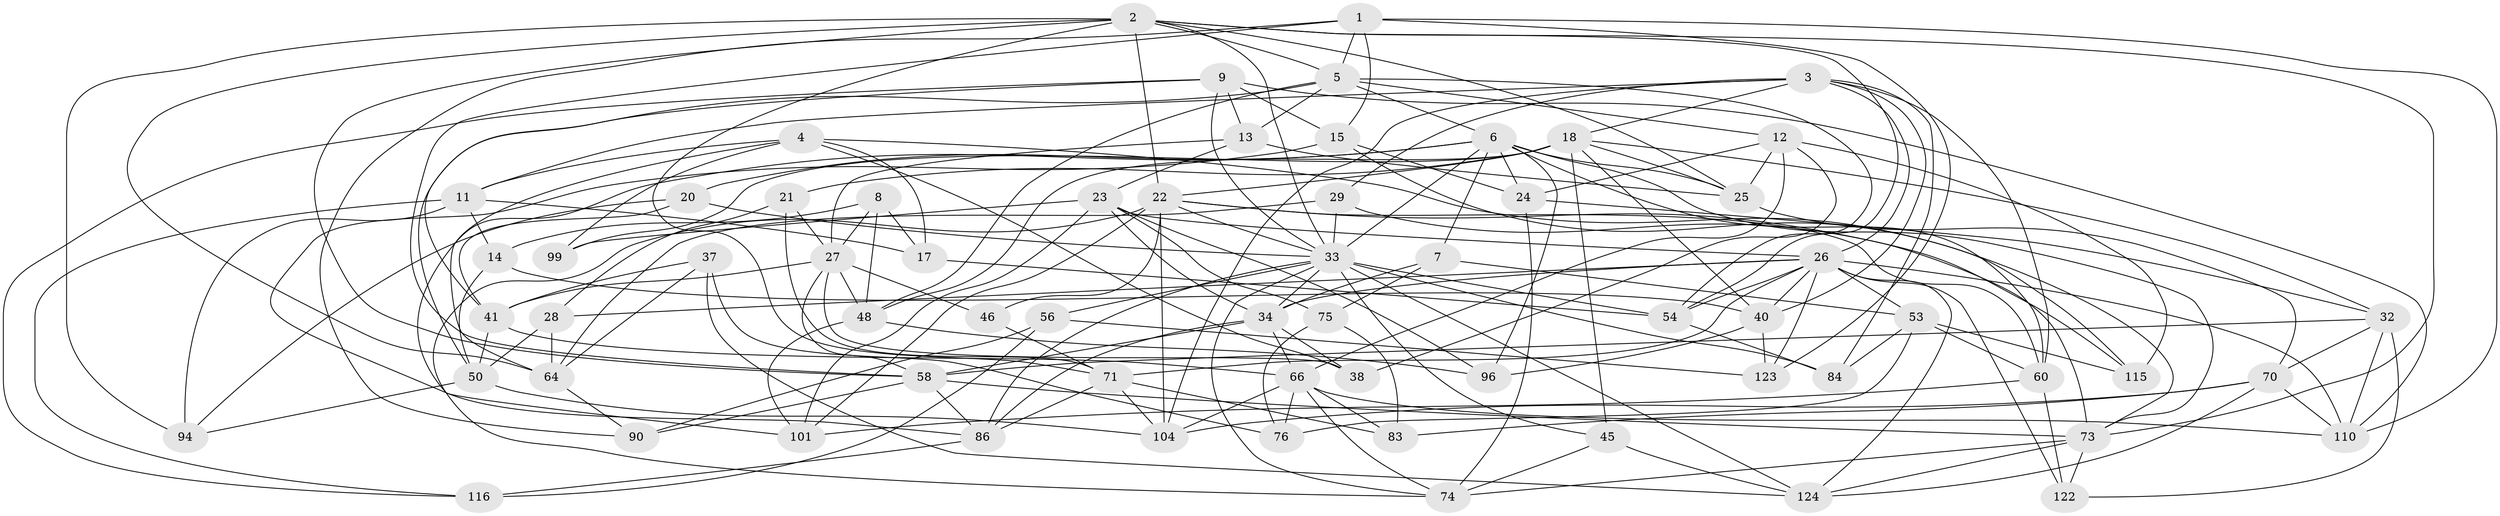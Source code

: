 // original degree distribution, {4: 1.0}
// Generated by graph-tools (version 1.1) at 2025/20/03/04/25 18:20:35]
// undirected, 65 vertices, 189 edges
graph export_dot {
graph [start="1"]
  node [color=gray90,style=filled];
  1 [super="+16"];
  2 [super="+114+82+106+55"];
  3 [super="+100+30"];
  4 [super="+118"];
  5 [super="+119+39+10"];
  6 [super="+68+19"];
  7;
  8;
  9 [super="+57"];
  11 [super="+65"];
  12 [super="+95"];
  13 [super="+47"];
  14;
  15 [super="+31"];
  17;
  18 [super="+51"];
  20;
  21;
  22 [super="+98+69"];
  23 [super="+102+91"];
  24 [super="+49"];
  25 [super="+61"];
  26 [super="+35+36+77"];
  27 [super="+44+79"];
  28;
  29;
  32 [super="+107"];
  33 [super="+43+42+78"];
  34 [super="+108+85"];
  37;
  38;
  40 [super="+80"];
  41 [super="+121"];
  45;
  46;
  48 [super="+126"];
  50 [super="+111"];
  53 [super="+63"];
  54 [super="+59"];
  56;
  58 [super="+92+109"];
  60 [super="+93"];
  64 [super="+81"];
  66 [super="+87+97"];
  70 [super="+72"];
  71 [super="+89+113"];
  73 [super="+103+120"];
  74 [super="+105"];
  75;
  76;
  83;
  84;
  86 [super="+88"];
  90;
  94;
  96;
  99;
  101 [super="+127"];
  104 [super="+125"];
  110 [super="+131"];
  115;
  116;
  122;
  123;
  124 [super="+130"];
  1 -- 123;
  1 -- 90;
  1 -- 15;
  1 -- 58;
  1 -- 5;
  1 -- 110;
  2 -- 71;
  2 -- 73;
  2 -- 22;
  2 -- 94;
  2 -- 5;
  2 -- 64;
  2 -- 33;
  2 -- 58;
  2 -- 25;
  2 -- 54;
  3 -- 29;
  3 -- 40;
  3 -- 84;
  3 -- 18;
  3 -- 11;
  3 -- 26;
  3 -- 104;
  3 -- 60;
  4 -- 11;
  4 -- 99;
  4 -- 73;
  4 -- 38;
  4 -- 17;
  4 -- 64;
  5 -- 48;
  5 -- 6;
  5 -- 13;
  5 -- 54;
  5 -- 50;
  5 -- 12;
  6 -- 7;
  6 -- 24;
  6 -- 96;
  6 -- 33;
  6 -- 20;
  6 -- 101;
  6 -- 73;
  6 -- 25;
  6 -- 60;
  7 -- 53;
  7 -- 75;
  7 -- 34;
  8 -- 14;
  8 -- 17;
  8 -- 27;
  8 -- 48;
  9 -- 110;
  9 -- 33;
  9 -- 41;
  9 -- 116;
  9 -- 13;
  9 -- 15;
  11 -- 14;
  11 -- 94;
  11 -- 17;
  11 -- 116;
  12 -- 115;
  12 -- 25;
  12 -- 38;
  12 -- 66;
  12 -- 24;
  13 -- 23 [weight=2];
  13 -- 27;
  13 -- 25;
  14 -- 50;
  14 -- 40;
  15 -- 115;
  15 -- 86;
  15 -- 24 [weight=2];
  17 -- 54;
  18 -- 99 [weight=2];
  18 -- 40;
  18 -- 21;
  18 -- 32;
  18 -- 48;
  18 -- 22;
  18 -- 25;
  18 -- 45;
  20 -- 94;
  20 -- 41;
  20 -- 33;
  21 -- 28;
  21 -- 27;
  21 -- 71;
  22 -- 60;
  22 -- 101 [weight=2];
  22 -- 46;
  22 -- 115;
  22 -- 33;
  22 -- 104;
  22 -- 74;
  23 -- 99;
  23 -- 75;
  23 -- 96;
  23 -- 34;
  23 -- 101;
  23 -- 26;
  24 -- 74;
  24 -- 32;
  25 -- 70;
  26 -- 54;
  26 -- 124;
  26 -- 122;
  26 -- 28;
  26 -- 123;
  26 -- 53;
  26 -- 71;
  26 -- 34;
  26 -- 110;
  26 -- 40;
  27 -- 48;
  27 -- 58;
  27 -- 41;
  27 -- 38;
  27 -- 46;
  28 -- 64;
  28 -- 50;
  29 -- 73;
  29 -- 33;
  29 -- 64;
  32 -- 122;
  32 -- 110;
  32 -- 58;
  32 -- 70;
  33 -- 74;
  33 -- 45;
  33 -- 34;
  33 -- 84;
  33 -- 86;
  33 -- 56;
  33 -- 124;
  33 -- 54;
  34 -- 58;
  34 -- 66;
  34 -- 86;
  34 -- 38;
  37 -- 124;
  37 -- 76;
  37 -- 64;
  37 -- 41;
  40 -- 96;
  40 -- 123;
  41 -- 50;
  41 -- 66;
  45 -- 74;
  45 -- 124;
  46 -- 71 [weight=2];
  48 -- 96;
  48 -- 101;
  50 -- 104;
  50 -- 94;
  53 -- 60;
  53 -- 84;
  53 -- 115;
  53 -- 76;
  54 -- 84;
  56 -- 123;
  56 -- 90;
  56 -- 116;
  58 -- 90;
  58 -- 86;
  58 -- 73;
  60 -- 122;
  60 -- 101;
  64 -- 90;
  66 -- 104;
  66 -- 76;
  66 -- 74;
  66 -- 83;
  66 -- 110;
  70 -- 83;
  70 -- 124;
  70 -- 104;
  70 -- 110;
  71 -- 83;
  71 -- 104;
  71 -- 86;
  73 -- 124;
  73 -- 122;
  73 -- 74;
  75 -- 76;
  75 -- 83;
  86 -- 116;
}
